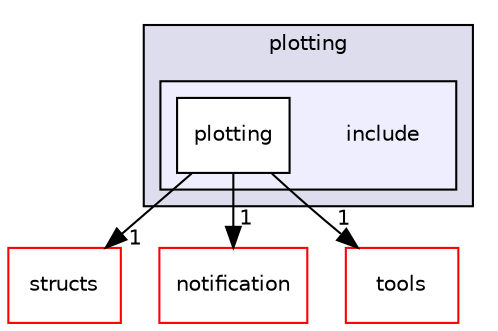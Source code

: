 digraph "include" {
  compound=true
  node [ fontsize="10", fontname="Helvetica"];
  edge [ labelfontsize="10", labelfontname="Helvetica"];
  subgraph clusterdir_5a6a455a10ad41a65fe11efeedaed194 {
    graph [ bgcolor="#ddddee", pencolor="black", label="plotting" fontname="Helvetica", fontsize="10", URL="dir_5a6a455a10ad41a65fe11efeedaed194.html"]
  subgraph clusterdir_1c51b57b18488e66171e7aa9285a5d98 {
    graph [ bgcolor="#eeeeff", pencolor="black", label="" URL="dir_1c51b57b18488e66171e7aa9285a5d98.html"];
    dir_1c51b57b18488e66171e7aa9285a5d98 [shape=plaintext label="include"];
    dir_4632dbed3262b0ded0a0d423404e1b42 [shape=box label="plotting" color="black" fillcolor="white" style="filled" URL="dir_4632dbed3262b0ded0a0d423404e1b42.html"];
  }
  }
  dir_639930e6546076602fdb99daad4d48b4 [shape=box label="structs" fillcolor="white" style="filled" color="red" URL="dir_639930e6546076602fdb99daad4d48b4.html"];
  dir_7acf8b7ae8c4ffea2c3526657d8aa9e1 [shape=box label="notification" fillcolor="white" style="filled" color="red" URL="dir_7acf8b7ae8c4ffea2c3526657d8aa9e1.html"];
  dir_f0fdfbf866f75abaaae77c9c053e2c4e [shape=box label="tools" fillcolor="white" style="filled" color="red" URL="dir_f0fdfbf866f75abaaae77c9c053e2c4e.html"];
  dir_4632dbed3262b0ded0a0d423404e1b42->dir_639930e6546076602fdb99daad4d48b4 [headlabel="1", labeldistance=1.5 headhref="dir_000193_000080.html"];
  dir_4632dbed3262b0ded0a0d423404e1b42->dir_7acf8b7ae8c4ffea2c3526657d8aa9e1 [headlabel="1", labeldistance=1.5 headhref="dir_000193_000169.html"];
  dir_4632dbed3262b0ded0a0d423404e1b42->dir_f0fdfbf866f75abaaae77c9c053e2c4e [headlabel="1", labeldistance=1.5 headhref="dir_000193_000142.html"];
}
